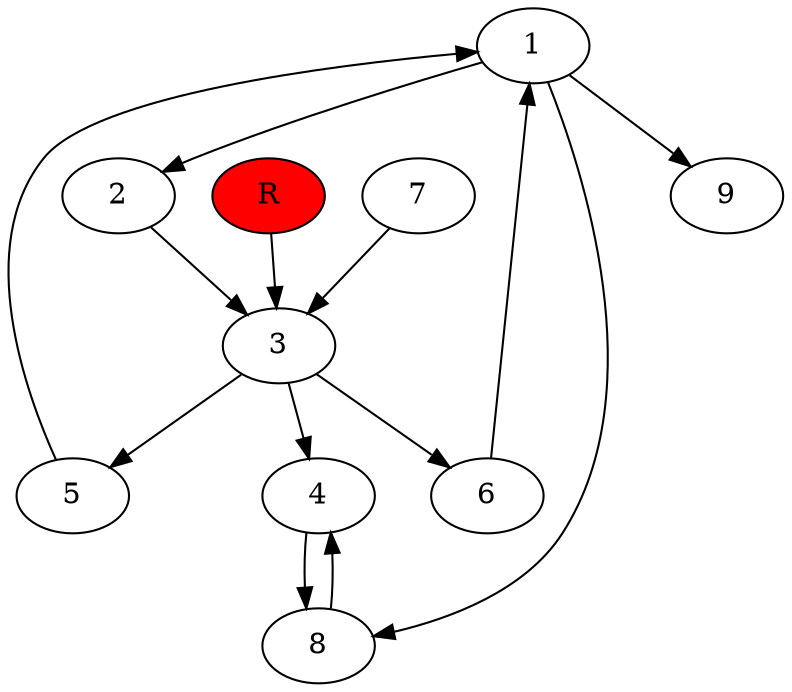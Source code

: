 digraph prb57172 {
	1
	2
	3
	4
	5
	6
	7
	8
	R [fillcolor="#ff0000" style=filled]
	1 -> 2
	1 -> 8
	1 -> 9
	2 -> 3
	3 -> 4
	3 -> 5
	3 -> 6
	4 -> 8
	5 -> 1
	6 -> 1
	7 -> 3
	8 -> 4
	R -> 3
}

